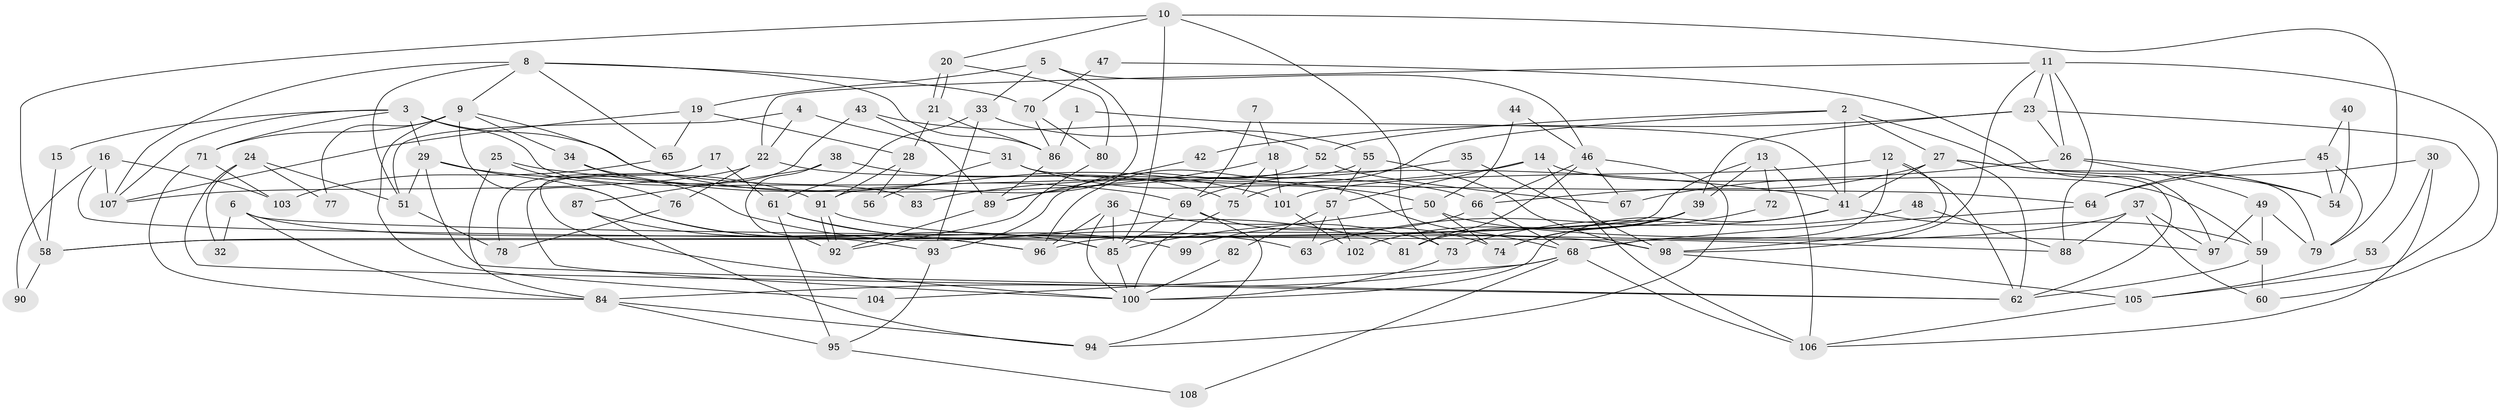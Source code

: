 // coarse degree distribution, {5: 0.11764705882352941, 8: 0.20588235294117646, 9: 0.08823529411764706, 2: 0.029411764705882353, 4: 0.08823529411764706, 6: 0.20588235294117646, 7: 0.11764705882352941, 12: 0.029411764705882353, 10: 0.08823529411764706, 3: 0.029411764705882353}
// Generated by graph-tools (version 1.1) at 2025/37/03/04/25 23:37:03]
// undirected, 108 vertices, 216 edges
graph export_dot {
  node [color=gray90,style=filled];
  1;
  2;
  3;
  4;
  5;
  6;
  7;
  8;
  9;
  10;
  11;
  12;
  13;
  14;
  15;
  16;
  17;
  18;
  19;
  20;
  21;
  22;
  23;
  24;
  25;
  26;
  27;
  28;
  29;
  30;
  31;
  32;
  33;
  34;
  35;
  36;
  37;
  38;
  39;
  40;
  41;
  42;
  43;
  44;
  45;
  46;
  47;
  48;
  49;
  50;
  51;
  52;
  53;
  54;
  55;
  56;
  57;
  58;
  59;
  60;
  61;
  62;
  63;
  64;
  65;
  66;
  67;
  68;
  69;
  70;
  71;
  72;
  73;
  74;
  75;
  76;
  77;
  78;
  79;
  80;
  81;
  82;
  83;
  84;
  85;
  86;
  87;
  88;
  89;
  90;
  91;
  92;
  93;
  94;
  95;
  96;
  97;
  98;
  99;
  100;
  101;
  102;
  103;
  104;
  105;
  106;
  107;
  108;
  1 -- 86;
  1 -- 41;
  2 -- 27;
  2 -- 41;
  2 -- 52;
  2 -- 62;
  2 -- 75;
  3 -- 66;
  3 -- 107;
  3 -- 15;
  3 -- 29;
  3 -- 71;
  3 -- 83;
  4 -- 22;
  4 -- 51;
  4 -- 31;
  5 -- 91;
  5 -- 33;
  5 -- 19;
  5 -- 46;
  6 -- 93;
  6 -- 84;
  6 -- 32;
  6 -- 88;
  7 -- 18;
  7 -- 69;
  8 -- 107;
  8 -- 9;
  8 -- 51;
  8 -- 65;
  8 -- 70;
  8 -- 86;
  9 -- 96;
  9 -- 101;
  9 -- 34;
  9 -- 71;
  9 -- 77;
  9 -- 104;
  10 -- 85;
  10 -- 20;
  10 -- 58;
  10 -- 73;
  10 -- 79;
  11 -- 26;
  11 -- 98;
  11 -- 22;
  11 -- 23;
  11 -- 60;
  11 -- 88;
  12 -- 62;
  12 -- 98;
  12 -- 68;
  12 -- 101;
  13 -- 106;
  13 -- 39;
  13 -- 58;
  13 -- 72;
  14 -- 59;
  14 -- 57;
  14 -- 83;
  14 -- 106;
  15 -- 58;
  16 -- 107;
  16 -- 85;
  16 -- 90;
  16 -- 103;
  17 -- 100;
  17 -- 78;
  17 -- 61;
  18 -- 89;
  18 -- 75;
  18 -- 101;
  19 -- 65;
  19 -- 28;
  19 -- 107;
  20 -- 80;
  20 -- 21;
  20 -- 21;
  21 -- 28;
  21 -- 86;
  22 -- 68;
  22 -- 76;
  22 -- 107;
  23 -- 26;
  23 -- 39;
  23 -- 42;
  23 -- 105;
  24 -- 51;
  24 -- 62;
  24 -- 32;
  24 -- 77;
  25 -- 84;
  25 -- 41;
  25 -- 76;
  26 -- 67;
  26 -- 49;
  26 -- 54;
  27 -- 54;
  27 -- 62;
  27 -- 41;
  27 -- 66;
  27 -- 79;
  28 -- 91;
  28 -- 56;
  29 -- 85;
  29 -- 51;
  29 -- 62;
  29 -- 91;
  30 -- 64;
  30 -- 106;
  30 -- 53;
  31 -- 50;
  31 -- 56;
  31 -- 64;
  33 -- 55;
  33 -- 61;
  33 -- 93;
  34 -- 63;
  34 -- 69;
  35 -- 69;
  35 -- 98;
  36 -- 73;
  36 -- 85;
  36 -- 96;
  36 -- 100;
  37 -- 60;
  37 -- 88;
  37 -- 96;
  37 -- 97;
  38 -- 87;
  38 -- 75;
  38 -- 92;
  39 -- 58;
  39 -- 74;
  39 -- 81;
  39 -- 102;
  40 -- 54;
  40 -- 45;
  41 -- 100;
  41 -- 59;
  41 -- 63;
  42 -- 89;
  43 -- 89;
  43 -- 52;
  43 -- 100;
  44 -- 46;
  44 -- 50;
  45 -- 79;
  45 -- 64;
  45 -- 54;
  46 -- 66;
  46 -- 67;
  46 -- 81;
  46 -- 94;
  47 -- 70;
  47 -- 97;
  48 -- 73;
  48 -- 88;
  49 -- 59;
  49 -- 79;
  49 -- 97;
  50 -- 97;
  50 -- 74;
  50 -- 85;
  51 -- 78;
  52 -- 93;
  52 -- 67;
  53 -- 105;
  55 -- 98;
  55 -- 96;
  55 -- 57;
  57 -- 102;
  57 -- 63;
  57 -- 82;
  58 -- 90;
  59 -- 62;
  59 -- 60;
  61 -- 81;
  61 -- 95;
  61 -- 99;
  64 -- 68;
  65 -- 103;
  66 -- 68;
  66 -- 99;
  68 -- 84;
  68 -- 104;
  68 -- 106;
  68 -- 108;
  69 -- 85;
  69 -- 74;
  69 -- 94;
  70 -- 86;
  70 -- 80;
  71 -- 84;
  71 -- 103;
  72 -- 74;
  73 -- 100;
  75 -- 100;
  76 -- 78;
  80 -- 92;
  82 -- 100;
  84 -- 94;
  84 -- 95;
  85 -- 100;
  86 -- 89;
  87 -- 96;
  87 -- 94;
  89 -- 92;
  91 -- 92;
  91 -- 92;
  91 -- 98;
  93 -- 95;
  95 -- 108;
  98 -- 105;
  101 -- 102;
  105 -- 106;
}
